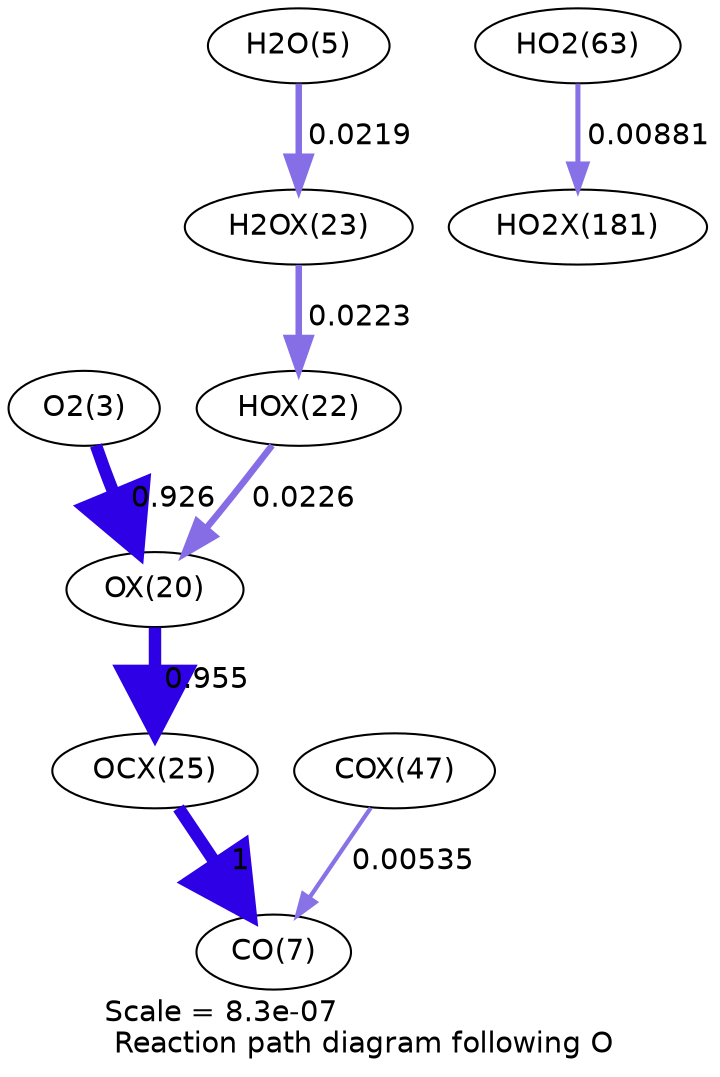 digraph reaction_paths {
center=1;
s5 -> s27[fontname="Helvetica", penwidth=5.94, arrowsize=2.97, color="0.7, 1.43, 0.9"
, label=" 0.926"];
s29 -> s27[fontname="Helvetica", penwidth=3.14, arrowsize=1.57, color="0.7, 0.523, 0.9"
, label=" 0.0226"];
s27 -> s32[fontname="Helvetica", penwidth=5.97, arrowsize=2.98, color="0.7, 1.45, 0.9"
, label=" 0.955"];
s30 -> s29[fontname="Helvetica", penwidth=3.13, arrowsize=1.56, color="0.7, 0.522, 0.9"
, label=" 0.0223"];
s7 -> s30[fontname="Helvetica", penwidth=3.11, arrowsize=1.56, color="0.7, 0.522, 0.9"
, label=" 0.0219"];
s32 -> s9[fontname="Helvetica", penwidth=6, arrowsize=3, color="0.7, 1.5, 0.9"
, label=" 1"];
s38 -> s9[fontname="Helvetica", penwidth=2.05, arrowsize=1.03, color="0.7, 0.505, 0.9"
, label=" 0.00535"];
s22 -> s42[fontname="Helvetica", penwidth=2.43, arrowsize=1.21, color="0.7, 0.509, 0.9"
, label=" 0.00881"];
s5 [ fontname="Helvetica", label="O2(3)"];
s7 [ fontname="Helvetica", label="H2O(5)"];
s9 [ fontname="Helvetica", label="CO(7)"];
s22 [ fontname="Helvetica", label="HO2(63)"];
s27 [ fontname="Helvetica", label="OX(20)"];
s29 [ fontname="Helvetica", label="HOX(22)"];
s30 [ fontname="Helvetica", label="H2OX(23)"];
s32 [ fontname="Helvetica", label="OCX(25)"];
s38 [ fontname="Helvetica", label="COX(47)"];
s42 [ fontname="Helvetica", label="HO2X(181)"];
 label = "Scale = 8.3e-07\l Reaction path diagram following O";
 fontname = "Helvetica";
}
